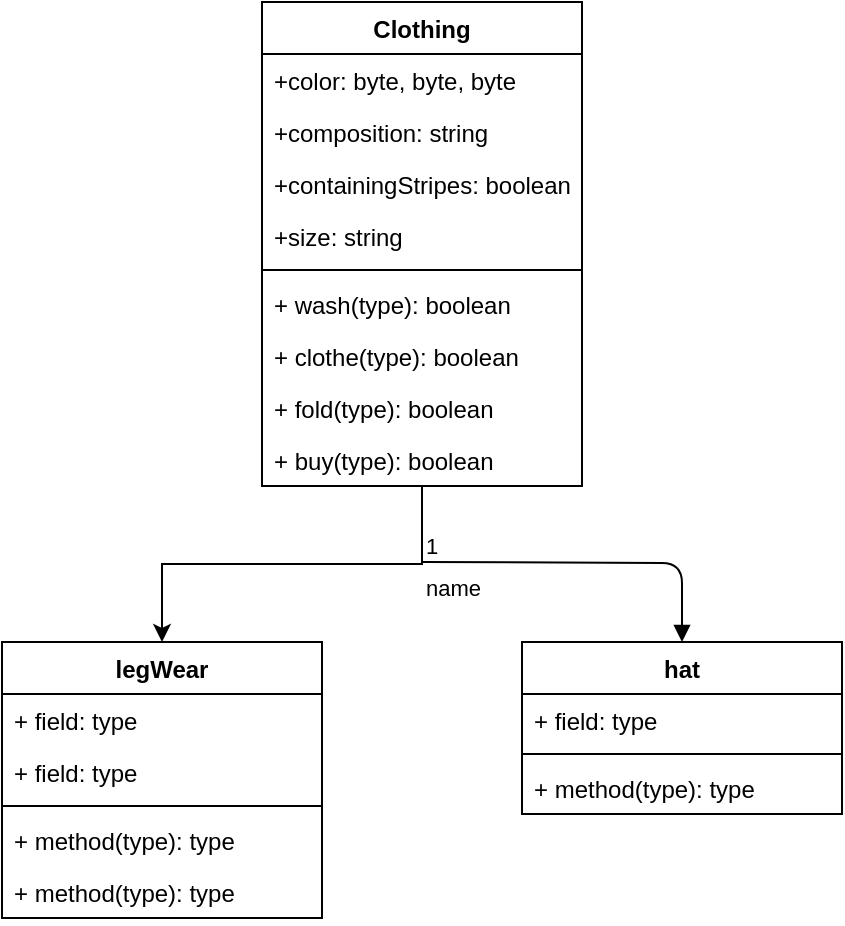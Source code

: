 <mxfile version="14.8.0" type="device"><diagram id="uzM1dWJn0vlj1fjZO-X0" name="Page-1"><mxGraphModel dx="1038" dy="579" grid="1" gridSize="10" guides="1" tooltips="1" connect="1" arrows="1" fold="1" page="1" pageScale="1" pageWidth="850" pageHeight="1100" math="0" shadow="0"><root><mxCell id="0"/><mxCell id="1" parent="0"/><mxCell id="YDYFDFcL2xgxAuSaWWP5-26" style="edgeStyle=orthogonalEdgeStyle;rounded=0;orthogonalLoop=1;jettySize=auto;html=1;exitX=0.5;exitY=1;exitDx=0;exitDy=0;entryX=0.5;entryY=0;entryDx=0;entryDy=0;" edge="1" parent="1" source="YDYFDFcL2xgxAuSaWWP5-1" target="YDYFDFcL2xgxAuSaWWP5-15"><mxGeometry relative="1" as="geometry"/></mxCell><mxCell id="YDYFDFcL2xgxAuSaWWP5-1" value="Clothing" style="swimlane;fontStyle=1;align=center;verticalAlign=top;childLayout=stackLayout;horizontal=1;startSize=26;horizontalStack=0;resizeParent=1;resizeParentMax=0;resizeLast=0;collapsible=1;marginBottom=0;" vertex="1" parent="1"><mxGeometry x="350" y="60" width="160" height="242" as="geometry"/></mxCell><mxCell id="YDYFDFcL2xgxAuSaWWP5-2" value="+color: byte, byte, byte" style="text;strokeColor=none;fillColor=none;align=left;verticalAlign=top;spacingLeft=4;spacingRight=4;overflow=hidden;rotatable=0;points=[[0,0.5],[1,0.5]];portConstraint=eastwest;" vertex="1" parent="YDYFDFcL2xgxAuSaWWP5-1"><mxGeometry y="26" width="160" height="26" as="geometry"/></mxCell><mxCell id="YDYFDFcL2xgxAuSaWWP5-5" value="+composition: string " style="text;strokeColor=none;fillColor=none;align=left;verticalAlign=top;spacingLeft=4;spacingRight=4;overflow=hidden;rotatable=0;points=[[0,0.5],[1,0.5]];portConstraint=eastwest;" vertex="1" parent="YDYFDFcL2xgxAuSaWWP5-1"><mxGeometry y="52" width="160" height="26" as="geometry"/></mxCell><mxCell id="YDYFDFcL2xgxAuSaWWP5-6" value="+containingStripes: boolean  " style="text;strokeColor=none;fillColor=none;align=left;verticalAlign=top;spacingLeft=4;spacingRight=4;overflow=hidden;rotatable=0;points=[[0,0.5],[1,0.5]];portConstraint=eastwest;" vertex="1" parent="YDYFDFcL2xgxAuSaWWP5-1"><mxGeometry y="78" width="160" height="26" as="geometry"/></mxCell><mxCell id="YDYFDFcL2xgxAuSaWWP5-9" value="+size: string" style="text;strokeColor=none;fillColor=none;align=left;verticalAlign=top;spacingLeft=4;spacingRight=4;overflow=hidden;rotatable=0;points=[[0,0.5],[1,0.5]];portConstraint=eastwest;" vertex="1" parent="YDYFDFcL2xgxAuSaWWP5-1"><mxGeometry y="104" width="160" height="26" as="geometry"/></mxCell><mxCell id="YDYFDFcL2xgxAuSaWWP5-3" value="" style="line;strokeWidth=1;fillColor=none;align=left;verticalAlign=middle;spacingTop=-1;spacingLeft=3;spacingRight=3;rotatable=0;labelPosition=right;points=[];portConstraint=eastwest;" vertex="1" parent="YDYFDFcL2xgxAuSaWWP5-1"><mxGeometry y="130" width="160" height="8" as="geometry"/></mxCell><mxCell id="YDYFDFcL2xgxAuSaWWP5-4" value="+ wash(type): boolean " style="text;strokeColor=none;fillColor=none;align=left;verticalAlign=top;spacingLeft=4;spacingRight=4;overflow=hidden;rotatable=0;points=[[0,0.5],[1,0.5]];portConstraint=eastwest;" vertex="1" parent="YDYFDFcL2xgxAuSaWWP5-1"><mxGeometry y="138" width="160" height="26" as="geometry"/></mxCell><mxCell id="YDYFDFcL2xgxAuSaWWP5-10" value="+ clothe(type): boolean " style="text;strokeColor=none;fillColor=none;align=left;verticalAlign=top;spacingLeft=4;spacingRight=4;overflow=hidden;rotatable=0;points=[[0,0.5],[1,0.5]];portConstraint=eastwest;" vertex="1" parent="YDYFDFcL2xgxAuSaWWP5-1"><mxGeometry y="164" width="160" height="26" as="geometry"/></mxCell><mxCell id="YDYFDFcL2xgxAuSaWWP5-8" value="+ fold(type): boolean" style="text;strokeColor=none;fillColor=none;align=left;verticalAlign=top;spacingLeft=4;spacingRight=4;overflow=hidden;rotatable=0;points=[[0,0.5],[1,0.5]];portConstraint=eastwest;" vertex="1" parent="YDYFDFcL2xgxAuSaWWP5-1"><mxGeometry y="190" width="160" height="26" as="geometry"/></mxCell><mxCell id="YDYFDFcL2xgxAuSaWWP5-7" value="+ buy(type): boolean" style="text;strokeColor=none;fillColor=none;align=left;verticalAlign=top;spacingLeft=4;spacingRight=4;overflow=hidden;rotatable=0;points=[[0,0.5],[1,0.5]];portConstraint=eastwest;" vertex="1" parent="YDYFDFcL2xgxAuSaWWP5-1"><mxGeometry y="216" width="160" height="26" as="geometry"/></mxCell><mxCell id="YDYFDFcL2xgxAuSaWWP5-15" value="legWear" style="swimlane;fontStyle=1;align=center;verticalAlign=top;childLayout=stackLayout;horizontal=1;startSize=26;horizontalStack=0;resizeParent=1;resizeParentMax=0;resizeLast=0;collapsible=1;marginBottom=0;" vertex="1" parent="1"><mxGeometry x="220" y="380" width="160" height="138" as="geometry"/></mxCell><mxCell id="YDYFDFcL2xgxAuSaWWP5-23" value="+ field: type" style="text;strokeColor=none;fillColor=none;align=left;verticalAlign=top;spacingLeft=4;spacingRight=4;overflow=hidden;rotatable=0;points=[[0,0.5],[1,0.5]];portConstraint=eastwest;" vertex="1" parent="YDYFDFcL2xgxAuSaWWP5-15"><mxGeometry y="26" width="160" height="26" as="geometry"/></mxCell><mxCell id="YDYFDFcL2xgxAuSaWWP5-16" value="+ field: type" style="text;strokeColor=none;fillColor=none;align=left;verticalAlign=top;spacingLeft=4;spacingRight=4;overflow=hidden;rotatable=0;points=[[0,0.5],[1,0.5]];portConstraint=eastwest;" vertex="1" parent="YDYFDFcL2xgxAuSaWWP5-15"><mxGeometry y="52" width="160" height="26" as="geometry"/></mxCell><mxCell id="YDYFDFcL2xgxAuSaWWP5-17" value="" style="line;strokeWidth=1;fillColor=none;align=left;verticalAlign=middle;spacingTop=-1;spacingLeft=3;spacingRight=3;rotatable=0;labelPosition=right;points=[];portConstraint=eastwest;" vertex="1" parent="YDYFDFcL2xgxAuSaWWP5-15"><mxGeometry y="78" width="160" height="8" as="geometry"/></mxCell><mxCell id="YDYFDFcL2xgxAuSaWWP5-24" value="+ method(type): type" style="text;strokeColor=none;fillColor=none;align=left;verticalAlign=top;spacingLeft=4;spacingRight=4;overflow=hidden;rotatable=0;points=[[0,0.5],[1,0.5]];portConstraint=eastwest;" vertex="1" parent="YDYFDFcL2xgxAuSaWWP5-15"><mxGeometry y="86" width="160" height="26" as="geometry"/></mxCell><mxCell id="YDYFDFcL2xgxAuSaWWP5-18" value="+ method(type): type" style="text;strokeColor=none;fillColor=none;align=left;verticalAlign=top;spacingLeft=4;spacingRight=4;overflow=hidden;rotatable=0;points=[[0,0.5],[1,0.5]];portConstraint=eastwest;" vertex="1" parent="YDYFDFcL2xgxAuSaWWP5-15"><mxGeometry y="112" width="160" height="26" as="geometry"/></mxCell><mxCell id="YDYFDFcL2xgxAuSaWWP5-19" value="hat" style="swimlane;fontStyle=1;align=center;verticalAlign=top;childLayout=stackLayout;horizontal=1;startSize=26;horizontalStack=0;resizeParent=1;resizeParentMax=0;resizeLast=0;collapsible=1;marginBottom=0;" vertex="1" parent="1"><mxGeometry x="480" y="380" width="160" height="86" as="geometry"/></mxCell><mxCell id="YDYFDFcL2xgxAuSaWWP5-20" value="+ field: type" style="text;strokeColor=none;fillColor=none;align=left;verticalAlign=top;spacingLeft=4;spacingRight=4;overflow=hidden;rotatable=0;points=[[0,0.5],[1,0.5]];portConstraint=eastwest;" vertex="1" parent="YDYFDFcL2xgxAuSaWWP5-19"><mxGeometry y="26" width="160" height="26" as="geometry"/></mxCell><mxCell id="YDYFDFcL2xgxAuSaWWP5-21" value="" style="line;strokeWidth=1;fillColor=none;align=left;verticalAlign=middle;spacingTop=-1;spacingLeft=3;spacingRight=3;rotatable=0;labelPosition=right;points=[];portConstraint=eastwest;" vertex="1" parent="YDYFDFcL2xgxAuSaWWP5-19"><mxGeometry y="52" width="160" height="8" as="geometry"/></mxCell><mxCell id="YDYFDFcL2xgxAuSaWWP5-22" value="+ method(type): type" style="text;strokeColor=none;fillColor=none;align=left;verticalAlign=top;spacingLeft=4;spacingRight=4;overflow=hidden;rotatable=0;points=[[0,0.5],[1,0.5]];portConstraint=eastwest;" vertex="1" parent="YDYFDFcL2xgxAuSaWWP5-19"><mxGeometry y="60" width="160" height="26" as="geometry"/></mxCell><mxCell id="YDYFDFcL2xgxAuSaWWP5-29" value="name" style="endArrow=block;endFill=1;html=1;edgeStyle=orthogonalEdgeStyle;align=left;verticalAlign=top;entryX=0.5;entryY=0;entryDx=0;entryDy=0;" edge="1" parent="1" target="YDYFDFcL2xgxAuSaWWP5-19"><mxGeometry x="-1" relative="1" as="geometry"><mxPoint x="430" y="340" as="sourcePoint"/><mxPoint x="590" y="340" as="targetPoint"/></mxGeometry></mxCell><mxCell id="YDYFDFcL2xgxAuSaWWP5-30" value="1" style="edgeLabel;resizable=0;html=1;align=left;verticalAlign=bottom;" connectable="0" vertex="1" parent="YDYFDFcL2xgxAuSaWWP5-29"><mxGeometry x="-1" relative="1" as="geometry"/></mxCell></root></mxGraphModel></diagram></mxfile>